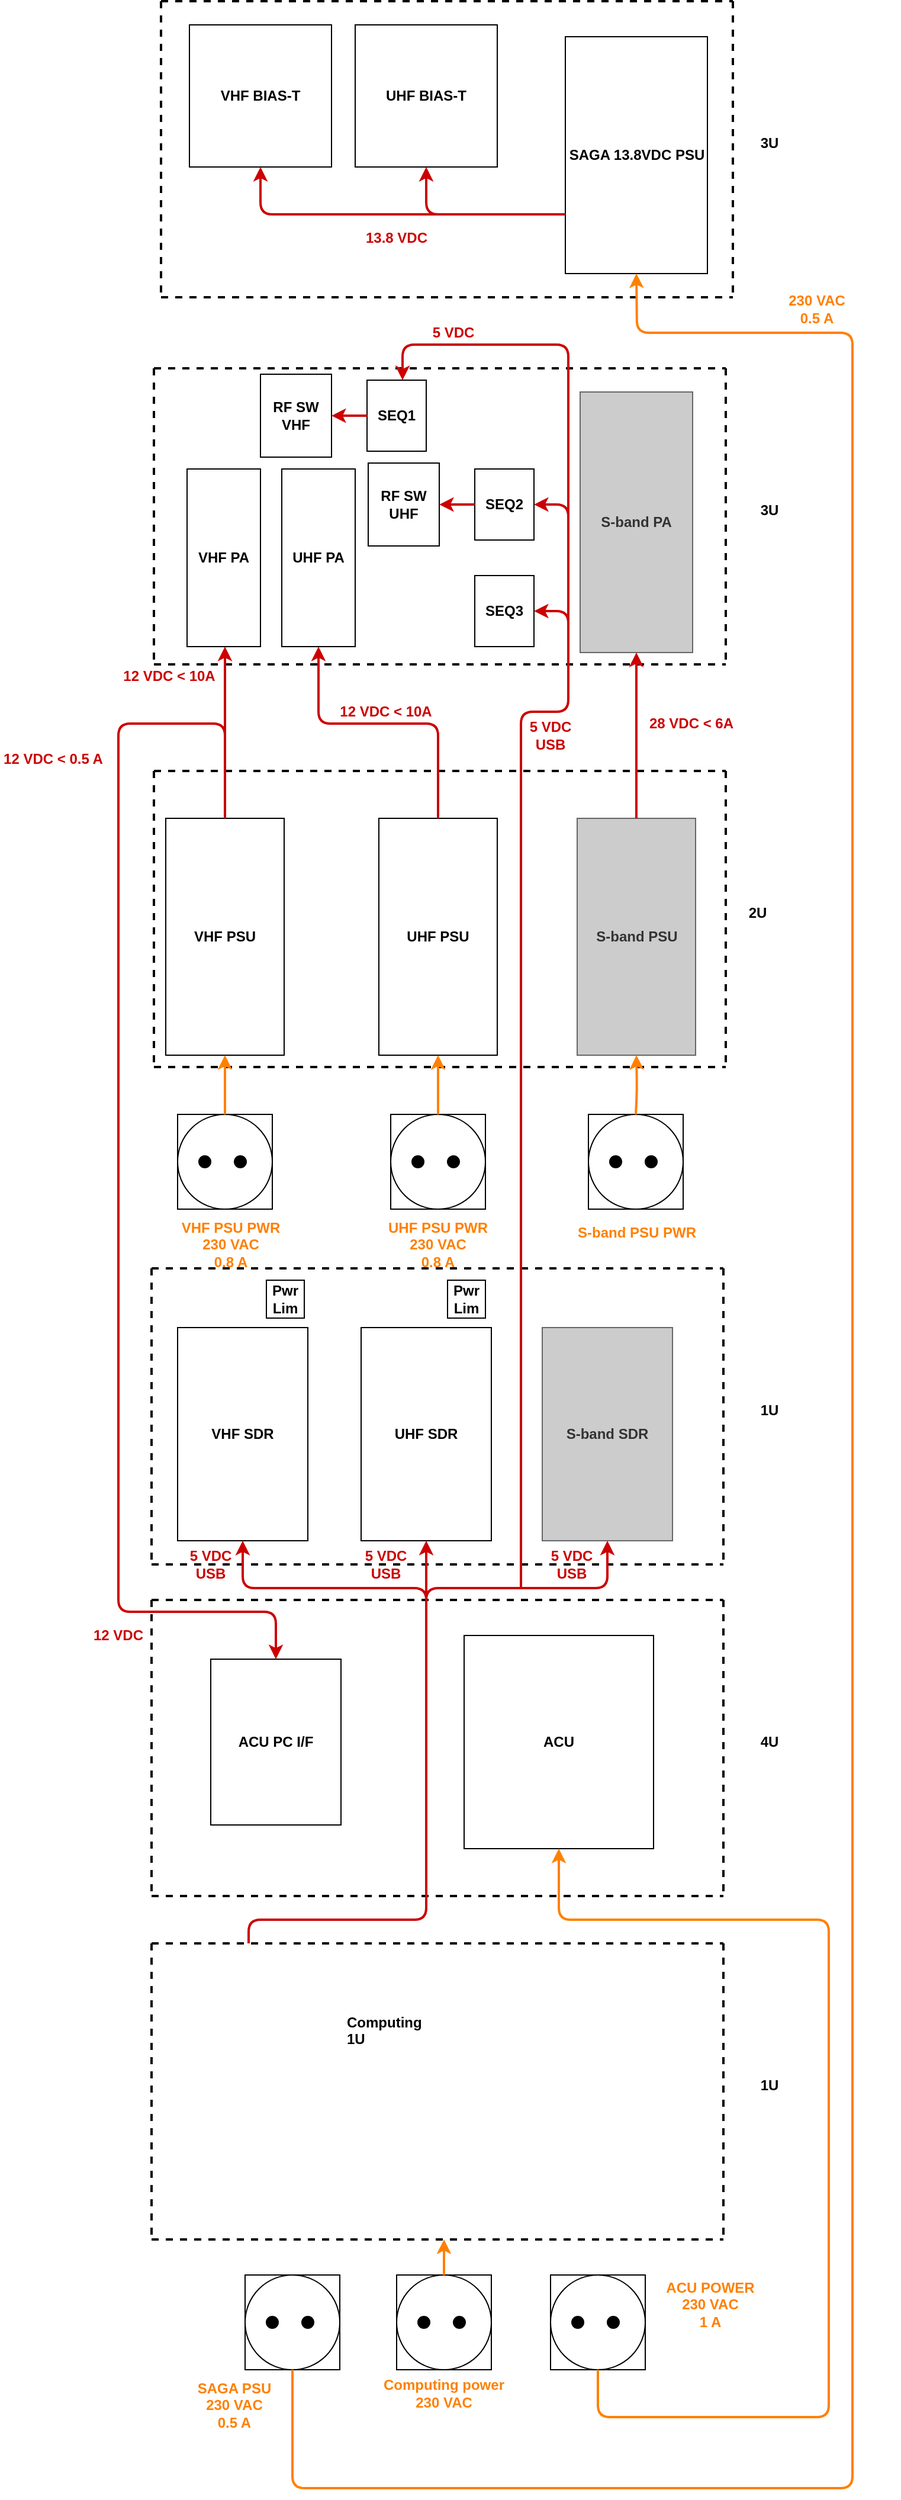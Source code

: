 <mxfile version="14.6.13" type="device"><diagram id="G7nDACRaAgQDOhFIkx01" name="Page-1"><mxGraphModel dx="2200" dy="1904" grid="1" gridSize="10" guides="1" tooltips="1" connect="1" arrows="1" fold="1" page="1" pageScale="1" pageWidth="850" pageHeight="1100" math="0" shadow="0"><root><mxCell id="0"/><mxCell id="1" parent="0"/><mxCell id="vSorLqkz3DRTunxZYa6K-1" value="" style="endArrow=none;dashed=1;html=1;strokeWidth=2;" parent="1" edge="1"><mxGeometry width="50" height="50" relative="1" as="geometry"><mxPoint x="10" y="10" as="sourcePoint"/><mxPoint x="493" y="10" as="targetPoint"/></mxGeometry></mxCell><mxCell id="vSorLqkz3DRTunxZYa6K-2" value="" style="endArrow=none;dashed=1;html=1;strokeWidth=2;" parent="1" edge="1"><mxGeometry width="50" height="50" relative="1" as="geometry"><mxPoint x="10" y="10" as="sourcePoint"/><mxPoint x="10" y="260" as="targetPoint"/></mxGeometry></mxCell><mxCell id="vSorLqkz3DRTunxZYa6K-4" value="" style="endArrow=none;dashed=1;html=1;strokeWidth=2;" parent="1" edge="1"><mxGeometry width="50" height="50" relative="1" as="geometry"><mxPoint x="10" y="260" as="sourcePoint"/><mxPoint x="493" y="260" as="targetPoint"/></mxGeometry></mxCell><mxCell id="vSorLqkz3DRTunxZYa6K-5" value="" style="endArrow=none;dashed=1;html=1;strokeWidth=2;" parent="1" edge="1"><mxGeometry width="50" height="50" relative="1" as="geometry"><mxPoint x="493" y="10" as="sourcePoint"/><mxPoint x="493" y="260" as="targetPoint"/></mxGeometry></mxCell><mxCell id="vSorLqkz3DRTunxZYa6K-8" value="S-band PSU" style="rounded=0;whiteSpace=wrap;html=1;fontStyle=1;strokeColor=#666666;fontColor=#333333;fillColor=#CCCCCC;" parent="1" vertex="1"><mxGeometry x="367.5" y="390" width="100" height="200" as="geometry"/></mxCell><mxCell id="vSorLqkz3DRTunxZYa6K-9" value="UHF PSU" style="rounded=0;whiteSpace=wrap;html=1;fontStyle=1" parent="1" vertex="1"><mxGeometry x="200" y="390" width="100" height="200" as="geometry"/></mxCell><mxCell id="vSorLqkz3DRTunxZYa6K-11" value="" style="endArrow=none;dashed=1;html=1;strokeWidth=2;" parent="1" edge="1"><mxGeometry width="50" height="50" relative="1" as="geometry"><mxPoint x="10" y="350" as="sourcePoint"/><mxPoint x="493" y="350" as="targetPoint"/></mxGeometry></mxCell><mxCell id="vSorLqkz3DRTunxZYa6K-12" value="" style="endArrow=none;dashed=1;html=1;strokeWidth=2;" parent="1" edge="1"><mxGeometry width="50" height="50" relative="1" as="geometry"><mxPoint x="10" y="350" as="sourcePoint"/><mxPoint x="10" y="600" as="targetPoint"/></mxGeometry></mxCell><mxCell id="vSorLqkz3DRTunxZYa6K-13" value="" style="endArrow=none;dashed=1;html=1;strokeWidth=2;" parent="1" edge="1"><mxGeometry width="50" height="50" relative="1" as="geometry"><mxPoint x="10" y="600" as="sourcePoint"/><mxPoint x="493" y="600" as="targetPoint"/></mxGeometry></mxCell><mxCell id="vSorLqkz3DRTunxZYa6K-14" value="" style="endArrow=none;dashed=1;html=1;strokeWidth=2;" parent="1" edge="1"><mxGeometry width="50" height="50" relative="1" as="geometry"><mxPoint x="493" y="350" as="sourcePoint"/><mxPoint x="493" y="600" as="targetPoint"/></mxGeometry></mxCell><mxCell id="vSorLqkz3DRTunxZYa6K-15" value="VHF PSU" style="rounded=0;whiteSpace=wrap;html=1;fontStyle=1" parent="1" vertex="1"><mxGeometry x="20" y="390" width="100" height="200" as="geometry"/></mxCell><mxCell id="vSorLqkz3DRTunxZYa6K-16" value="S-band PA" style="rounded=0;whiteSpace=wrap;html=1;fontStyle=1;strokeColor=#666666;fontColor=#333333;fillColor=#CCCCCC;" parent="1" vertex="1"><mxGeometry x="370" y="30" width="95" height="220" as="geometry"/></mxCell><mxCell id="vSorLqkz3DRTunxZYa6K-17" value="3U" style="text;html=1;strokeColor=none;fillColor=none;align=center;verticalAlign=middle;whiteSpace=wrap;rounded=0;fontStyle=1" parent="1" vertex="1"><mxGeometry x="510" y="120" width="40" height="20" as="geometry"/></mxCell><mxCell id="vSorLqkz3DRTunxZYa6K-19" value="2U" style="text;html=1;strokeColor=none;fillColor=none;align=center;verticalAlign=middle;whiteSpace=wrap;rounded=0;fontStyle=1" parent="1" vertex="1"><mxGeometry x="500" y="460" width="40" height="20" as="geometry"/></mxCell><mxCell id="vSorLqkz3DRTunxZYa6K-21" value="" style="endArrow=none;dashed=1;html=1;strokeWidth=2;" parent="1" edge="1"><mxGeometry width="50" height="50" relative="1" as="geometry"><mxPoint x="16" y="-300" as="sourcePoint"/><mxPoint x="499" y="-300" as="targetPoint"/></mxGeometry></mxCell><mxCell id="vSorLqkz3DRTunxZYa6K-22" value="" style="endArrow=none;dashed=1;html=1;strokeWidth=2;" parent="1" edge="1"><mxGeometry width="50" height="50" relative="1" as="geometry"><mxPoint x="16" y="-300" as="sourcePoint"/><mxPoint x="16" y="-50" as="targetPoint"/></mxGeometry></mxCell><mxCell id="vSorLqkz3DRTunxZYa6K-23" value="" style="endArrow=none;dashed=1;html=1;strokeWidth=2;" parent="1" edge="1"><mxGeometry width="50" height="50" relative="1" as="geometry"><mxPoint x="16" y="-50" as="sourcePoint"/><mxPoint x="499" y="-50" as="targetPoint"/></mxGeometry></mxCell><mxCell id="vSorLqkz3DRTunxZYa6K-24" value="" style="endArrow=none;dashed=1;html=1;strokeWidth=2;" parent="1" edge="1"><mxGeometry width="50" height="50" relative="1" as="geometry"><mxPoint x="499" y="-300" as="sourcePoint"/><mxPoint x="499" y="-50" as="targetPoint"/></mxGeometry></mxCell><mxCell id="vSorLqkz3DRTunxZYa6K-26" value="" style="whiteSpace=wrap;html=1;aspect=fixed;" parent="1" vertex="1"><mxGeometry x="30" y="640" width="80" height="80" as="geometry"/></mxCell><mxCell id="vSorLqkz3DRTunxZYa6K-27" value="" style="ellipse;whiteSpace=wrap;html=1;aspect=fixed;" parent="1" vertex="1"><mxGeometry x="30" y="640" width="80" height="80" as="geometry"/></mxCell><mxCell id="vSorLqkz3DRTunxZYa6K-28" value="" style="ellipse;whiteSpace=wrap;html=1;aspect=fixed;fillColor=#000000;" parent="1" vertex="1"><mxGeometry x="48" y="675" width="10" height="10" as="geometry"/></mxCell><mxCell id="vSorLqkz3DRTunxZYa6K-29" value="" style="ellipse;whiteSpace=wrap;html=1;aspect=fixed;fillColor=#000000;" parent="1" vertex="1"><mxGeometry x="78" y="675" width="10" height="10" as="geometry"/></mxCell><mxCell id="vSorLqkz3DRTunxZYa6K-31" value="" style="whiteSpace=wrap;html=1;aspect=fixed;" parent="1" vertex="1"><mxGeometry x="210" y="640" width="80" height="80" as="geometry"/></mxCell><mxCell id="vSorLqkz3DRTunxZYa6K-32" value="" style="ellipse;whiteSpace=wrap;html=1;aspect=fixed;" parent="1" vertex="1"><mxGeometry x="210" y="640" width="80" height="80" as="geometry"/></mxCell><mxCell id="vSorLqkz3DRTunxZYa6K-33" value="" style="ellipse;whiteSpace=wrap;html=1;aspect=fixed;fillColor=#000000;" parent="1" vertex="1"><mxGeometry x="228" y="675" width="10" height="10" as="geometry"/></mxCell><mxCell id="vSorLqkz3DRTunxZYa6K-34" value="" style="ellipse;whiteSpace=wrap;html=1;aspect=fixed;fillColor=#000000;" parent="1" vertex="1"><mxGeometry x="258" y="675" width="10" height="10" as="geometry"/></mxCell><mxCell id="vSorLqkz3DRTunxZYa6K-35" value="" style="whiteSpace=wrap;html=1;aspect=fixed;" parent="1" vertex="1"><mxGeometry x="377" y="640" width="80" height="80" as="geometry"/></mxCell><mxCell id="vSorLqkz3DRTunxZYa6K-36" value="" style="ellipse;whiteSpace=wrap;html=1;aspect=fixed;" parent="1" vertex="1"><mxGeometry x="377" y="640" width="80" height="80" as="geometry"/></mxCell><mxCell id="vSorLqkz3DRTunxZYa6K-37" value="" style="ellipse;whiteSpace=wrap;html=1;aspect=fixed;fillColor=#000000;" parent="1" vertex="1"><mxGeometry x="395" y="675" width="10" height="10" as="geometry"/></mxCell><mxCell id="vSorLqkz3DRTunxZYa6K-38" value="" style="ellipse;whiteSpace=wrap;html=1;aspect=fixed;fillColor=#000000;" parent="1" vertex="1"><mxGeometry x="425" y="675" width="10" height="10" as="geometry"/></mxCell><mxCell id="vSorLqkz3DRTunxZYa6K-39" value="VHF BIAS-T" style="rounded=0;whiteSpace=wrap;html=1;fillColor=#FFFFFF;fontStyle=1" parent="1" vertex="1"><mxGeometry x="40" y="-280" width="120" height="120" as="geometry"/></mxCell><mxCell id="vSorLqkz3DRTunxZYa6K-40" value="UHF BIAS-T" style="rounded=0;whiteSpace=wrap;html=1;fillColor=#FFFFFF;fontStyle=1" parent="1" vertex="1"><mxGeometry x="180" y="-280" width="120" height="120" as="geometry"/></mxCell><mxCell id="vSorLqkz3DRTunxZYa6K-41" value="SAGA 13.8VDC PSU" style="rounded=0;whiteSpace=wrap;html=1;fillColor=#FFFFFF;fontStyle=1" parent="1" vertex="1"><mxGeometry x="357.5" y="-270" width="120" height="200" as="geometry"/></mxCell><mxCell id="vSorLqkz3DRTunxZYa6K-44" value="3U" style="text;html=1;strokeColor=none;fillColor=none;align=center;verticalAlign=middle;whiteSpace=wrap;rounded=0;fontStyle=1" parent="1" vertex="1"><mxGeometry x="510" y="-190" width="40" height="20" as="geometry"/></mxCell><mxCell id="vSorLqkz3DRTunxZYa6K-45" value="" style="endArrow=none;dashed=1;html=1;strokeWidth=2;" parent="1" edge="1"><mxGeometry width="50" height="50" relative="1" as="geometry"><mxPoint x="8" y="770" as="sourcePoint"/><mxPoint x="491" y="770" as="targetPoint"/></mxGeometry></mxCell><mxCell id="vSorLqkz3DRTunxZYa6K-46" value="" style="endArrow=none;dashed=1;html=1;strokeWidth=2;" parent="1" edge="1"><mxGeometry width="50" height="50" relative="1" as="geometry"><mxPoint x="8" y="770" as="sourcePoint"/><mxPoint x="8" y="1020" as="targetPoint"/></mxGeometry></mxCell><mxCell id="vSorLqkz3DRTunxZYa6K-47" value="" style="endArrow=none;dashed=1;html=1;strokeWidth=2;" parent="1" edge="1"><mxGeometry width="50" height="50" relative="1" as="geometry"><mxPoint x="8" y="1020" as="sourcePoint"/><mxPoint x="491" y="1020" as="targetPoint"/></mxGeometry></mxCell><mxCell id="vSorLqkz3DRTunxZYa6K-48" value="" style="endArrow=none;dashed=1;html=1;strokeWidth=2;" parent="1" edge="1"><mxGeometry width="50" height="50" relative="1" as="geometry"><mxPoint x="491" y="770" as="sourcePoint"/><mxPoint x="491" y="1020" as="targetPoint"/></mxGeometry></mxCell><mxCell id="vSorLqkz3DRTunxZYa6K-49" value="" style="endArrow=none;dashed=1;html=1;strokeWidth=2;" parent="1" edge="1"><mxGeometry width="50" height="50" relative="1" as="geometry"><mxPoint x="8" y="1340" as="sourcePoint"/><mxPoint x="491" y="1340" as="targetPoint"/></mxGeometry></mxCell><mxCell id="vSorLqkz3DRTunxZYa6K-50" value="" style="endArrow=none;dashed=1;html=1;strokeWidth=2;" parent="1" edge="1"><mxGeometry width="50" height="50" relative="1" as="geometry"><mxPoint x="8" y="1340" as="sourcePoint"/><mxPoint x="8" y="1590" as="targetPoint"/></mxGeometry></mxCell><mxCell id="vSorLqkz3DRTunxZYa6K-51" value="" style="endArrow=none;dashed=1;html=1;strokeWidth=2;" parent="1" edge="1"><mxGeometry width="50" height="50" relative="1" as="geometry"><mxPoint x="8" y="1590" as="sourcePoint"/><mxPoint x="491" y="1590" as="targetPoint"/></mxGeometry></mxCell><mxCell id="vSorLqkz3DRTunxZYa6K-52" value="" style="endArrow=none;dashed=1;html=1;strokeWidth=2;" parent="1" edge="1"><mxGeometry width="50" height="50" relative="1" as="geometry"><mxPoint x="491" y="1340" as="sourcePoint"/><mxPoint x="491" y="1590" as="targetPoint"/></mxGeometry></mxCell><mxCell id="vSorLqkz3DRTunxZYa6K-53" value="Computing&lt;br&gt;1U" style="text;html=1;strokeColor=none;fillColor=none;spacing=5;spacingTop=-20;whiteSpace=wrap;overflow=hidden;rounded=0;fontStyle=1" parent="1" vertex="1"><mxGeometry x="168" y="1410" width="190" height="120" as="geometry"/></mxCell><mxCell id="vSorLqkz3DRTunxZYa6K-55" value="VHF SDR" style="rounded=0;whiteSpace=wrap;html=1;fillColor=#FFFFFF;fontStyle=1" parent="1" vertex="1"><mxGeometry x="30" y="820" width="110" height="180" as="geometry"/></mxCell><mxCell id="vSorLqkz3DRTunxZYa6K-56" value="UHF SDR" style="rounded=0;whiteSpace=wrap;html=1;fillColor=#FFFFFF;fontStyle=1" parent="1" vertex="1"><mxGeometry x="185" y="820" width="110" height="180" as="geometry"/></mxCell><mxCell id="vSorLqkz3DRTunxZYa6K-57" value="S-band SDR" style="rounded=0;whiteSpace=wrap;html=1;fontStyle=1;strokeColor=#666666;fontColor=#333333;fillColor=#CCCCCC;" parent="1" vertex="1"><mxGeometry x="338" y="820" width="110" height="180" as="geometry"/></mxCell><mxCell id="vSorLqkz3DRTunxZYa6K-59" value="1U" style="text;html=1;strokeColor=none;fillColor=none;align=center;verticalAlign=middle;whiteSpace=wrap;rounded=0;fontStyle=1" parent="1" vertex="1"><mxGeometry x="510" y="880" width="40" height="20" as="geometry"/></mxCell><mxCell id="vSorLqkz3DRTunxZYa6K-60" value="1U" style="text;html=1;strokeColor=none;fillColor=none;align=center;verticalAlign=middle;whiteSpace=wrap;rounded=0;fontStyle=1" parent="1" vertex="1"><mxGeometry x="510" y="1450" width="40" height="20" as="geometry"/></mxCell><mxCell id="vSorLqkz3DRTunxZYa6K-61" value="" style="endArrow=none;dashed=1;html=1;strokeWidth=2;" parent="1" edge="1"><mxGeometry width="50" height="50" relative="1" as="geometry"><mxPoint x="8" y="1050" as="sourcePoint"/><mxPoint x="491" y="1050" as="targetPoint"/></mxGeometry></mxCell><mxCell id="vSorLqkz3DRTunxZYa6K-62" value="" style="endArrow=none;dashed=1;html=1;strokeWidth=2;" parent="1" edge="1"><mxGeometry width="50" height="50" relative="1" as="geometry"><mxPoint x="8" y="1050" as="sourcePoint"/><mxPoint x="8" y="1300" as="targetPoint"/></mxGeometry></mxCell><mxCell id="vSorLqkz3DRTunxZYa6K-63" value="" style="endArrow=none;dashed=1;html=1;strokeWidth=2;" parent="1" edge="1"><mxGeometry width="50" height="50" relative="1" as="geometry"><mxPoint x="8" y="1300" as="sourcePoint"/><mxPoint x="491" y="1300" as="targetPoint"/></mxGeometry></mxCell><mxCell id="vSorLqkz3DRTunxZYa6K-64" value="" style="endArrow=none;dashed=1;html=1;strokeWidth=2;" parent="1" edge="1"><mxGeometry width="50" height="50" relative="1" as="geometry"><mxPoint x="491" y="1050" as="sourcePoint"/><mxPoint x="491" y="1300" as="targetPoint"/></mxGeometry></mxCell><mxCell id="vSorLqkz3DRTunxZYa6K-66" value="4U" style="text;html=1;strokeColor=none;fillColor=none;align=center;verticalAlign=middle;whiteSpace=wrap;rounded=0;fontStyle=1" parent="1" vertex="1"><mxGeometry x="510" y="1160" width="40" height="20" as="geometry"/></mxCell><mxCell id="vSorLqkz3DRTunxZYa6K-67" value="ACU" style="rounded=0;whiteSpace=wrap;html=1;fillColor=#FFFFFF;fontStyle=1" parent="1" vertex="1"><mxGeometry x="272" y="1080" width="160" height="180" as="geometry"/></mxCell><mxCell id="vSorLqkz3DRTunxZYa6K-69" value="ACU PC I/F" style="rounded=0;whiteSpace=wrap;html=1;fillColor=#FFFFFF;fontStyle=1" parent="1" vertex="1"><mxGeometry x="58" y="1100" width="110" height="140" as="geometry"/></mxCell><mxCell id="vSorLqkz3DRTunxZYa6K-70" value="" style="whiteSpace=wrap;html=1;aspect=fixed;" parent="1" vertex="1"><mxGeometry x="87" y="1620" width="80" height="80" as="geometry"/></mxCell><mxCell id="vSorLqkz3DRTunxZYa6K-71" value="" style="ellipse;whiteSpace=wrap;html=1;aspect=fixed;" parent="1" vertex="1"><mxGeometry x="87" y="1620" width="80" height="80" as="geometry"/></mxCell><mxCell id="vSorLqkz3DRTunxZYa6K-72" value="" style="ellipse;whiteSpace=wrap;html=1;aspect=fixed;fillColor=#000000;" parent="1" vertex="1"><mxGeometry x="105" y="1655" width="10" height="10" as="geometry"/></mxCell><mxCell id="vSorLqkz3DRTunxZYa6K-73" value="" style="ellipse;whiteSpace=wrap;html=1;aspect=fixed;fillColor=#000000;" parent="1" vertex="1"><mxGeometry x="135" y="1655" width="10" height="10" as="geometry"/></mxCell><mxCell id="vSorLqkz3DRTunxZYa6K-74" value="" style="whiteSpace=wrap;html=1;aspect=fixed;" parent="1" vertex="1"><mxGeometry x="215" y="1620" width="80" height="80" as="geometry"/></mxCell><mxCell id="vSorLqkz3DRTunxZYa6K-75" value="" style="ellipse;whiteSpace=wrap;html=1;aspect=fixed;" parent="1" vertex="1"><mxGeometry x="215" y="1620" width="80" height="80" as="geometry"/></mxCell><mxCell id="vSorLqkz3DRTunxZYa6K-76" value="" style="ellipse;whiteSpace=wrap;html=1;aspect=fixed;fillColor=#000000;" parent="1" vertex="1"><mxGeometry x="233" y="1655" width="10" height="10" as="geometry"/></mxCell><mxCell id="vSorLqkz3DRTunxZYa6K-77" value="" style="ellipse;whiteSpace=wrap;html=1;aspect=fixed;fillColor=#000000;" parent="1" vertex="1"><mxGeometry x="263" y="1655" width="10" height="10" as="geometry"/></mxCell><mxCell id="vSorLqkz3DRTunxZYa6K-78" value="" style="whiteSpace=wrap;html=1;aspect=fixed;" parent="1" vertex="1"><mxGeometry x="345" y="1620" width="80" height="80" as="geometry"/></mxCell><mxCell id="vSorLqkz3DRTunxZYa6K-79" value="" style="ellipse;whiteSpace=wrap;html=1;aspect=fixed;" parent="1" vertex="1"><mxGeometry x="345" y="1620" width="80" height="80" as="geometry"/></mxCell><mxCell id="vSorLqkz3DRTunxZYa6K-80" value="" style="ellipse;whiteSpace=wrap;html=1;aspect=fixed;fillColor=#000000;" parent="1" vertex="1"><mxGeometry x="363" y="1655" width="10" height="10" as="geometry"/></mxCell><mxCell id="vSorLqkz3DRTunxZYa6K-81" value="" style="ellipse;whiteSpace=wrap;html=1;aspect=fixed;fillColor=#000000;" parent="1" vertex="1"><mxGeometry x="393" y="1655" width="10" height="10" as="geometry"/></mxCell><mxCell id="vSorLqkz3DRTunxZYa6K-82" value="ACU POWER&lt;br&gt;&lt;div&gt;230 VAC&lt;/div&gt;&lt;div&gt;1 A&lt;br&gt;&lt;/div&gt;" style="text;html=1;strokeColor=none;fillColor=none;align=center;verticalAlign=middle;whiteSpace=wrap;rounded=0;fontStyle=1;fontColor=#FF8000;" parent="1" vertex="1"><mxGeometry x="425" y="1635" width="110" height="20" as="geometry"/></mxCell><mxCell id="vSorLqkz3DRTunxZYa6K-83" value="Computing power&lt;br&gt;230 VAC" style="text;html=1;strokeColor=none;fillColor=none;align=center;verticalAlign=middle;whiteSpace=wrap;rounded=0;fontStyle=1;fontColor=#FF8000;" parent="1" vertex="1"><mxGeometry x="200" y="1710" width="110" height="20" as="geometry"/></mxCell><mxCell id="vSorLqkz3DRTunxZYa6K-84" value="S-band PSU PWR" style="text;html=1;strokeColor=none;fillColor=none;align=center;verticalAlign=middle;whiteSpace=wrap;rounded=0;fontStyle=1;fontColor=#FF8000;" parent="1" vertex="1"><mxGeometry x="363" y="730" width="110" height="20" as="geometry"/></mxCell><mxCell id="vSorLqkz3DRTunxZYa6K-86" value="&lt;div&gt;UHF PSU PWR&lt;/div&gt;&lt;div&gt;230 VAC&lt;/div&gt;&lt;div&gt;0.8 A&lt;br&gt;&lt;/div&gt;" style="text;html=1;strokeColor=none;fillColor=none;align=center;verticalAlign=middle;whiteSpace=wrap;rounded=0;fontStyle=1;fontColor=#FF8000;" parent="1" vertex="1"><mxGeometry x="195" y="740" width="110" height="20" as="geometry"/></mxCell><mxCell id="vSorLqkz3DRTunxZYa6K-87" value="&lt;div&gt;VHF PSU PWR&lt;/div&gt;&lt;div&gt;230 VAC&lt;/div&gt;&lt;div&gt;0.8 A&lt;br&gt;&lt;/div&gt;" style="text;html=1;strokeColor=none;fillColor=none;align=center;verticalAlign=middle;whiteSpace=wrap;rounded=0;fontStyle=1;fontColor=#FF8000;" parent="1" vertex="1"><mxGeometry x="20" y="740" width="110" height="20" as="geometry"/></mxCell><mxCell id="vSorLqkz3DRTunxZYa6K-88" value="" style="endArrow=classic;html=1;strokeWidth=2;fontColor=#CC0000;strokeColor=#CC0000;entryX=0.5;entryY=1;entryDx=0;entryDy=0;exitX=0;exitY=0.75;exitDx=0;exitDy=0;" parent="1" source="vSorLqkz3DRTunxZYa6K-41" target="vSorLqkz3DRTunxZYa6K-40" edge="1"><mxGeometry width="50" height="50" relative="1" as="geometry"><mxPoint x="240" y="-80" as="sourcePoint"/><mxPoint x="450" y="-130" as="targetPoint"/><Array as="points"><mxPoint x="240" y="-120"/></Array></mxGeometry></mxCell><mxCell id="vSorLqkz3DRTunxZYa6K-89" value="" style="endArrow=classic;html=1;strokeColor=#CC0000;strokeWidth=2;fontColor=#CC0000;entryX=0.5;entryY=1;entryDx=0;entryDy=0;" parent="1" target="vSorLqkz3DRTunxZYa6K-39" edge="1"><mxGeometry width="50" height="50" relative="1" as="geometry"><mxPoint x="260" y="-120" as="sourcePoint"/><mxPoint x="450" y="-130" as="targetPoint"/><Array as="points"><mxPoint x="100" y="-120"/></Array></mxGeometry></mxCell><mxCell id="vSorLqkz3DRTunxZYa6K-91" value="13.8 VDC" style="text;html=1;strokeColor=none;fillColor=none;align=center;verticalAlign=middle;whiteSpace=wrap;rounded=0;fontColor=#CC0000;fontStyle=1" parent="1" vertex="1"><mxGeometry x="160" y="-110" width="110" height="20" as="geometry"/></mxCell><mxCell id="vSorLqkz3DRTunxZYa6K-92" value="" style="endArrow=classic;html=1;strokeColor=#CC0000;strokeWidth=2;fontColor=#CC0000;exitX=0.5;exitY=0;exitDx=0;exitDy=0;entryX=0.5;entryY=1;entryDx=0;entryDy=0;" parent="1" source="vSorLqkz3DRTunxZYa6K-15" edge="1"><mxGeometry width="50" height="50" relative="1" as="geometry"><mxPoint x="400" y="210" as="sourcePoint"/><mxPoint x="70" y="245" as="targetPoint"/><Array as="points"/></mxGeometry></mxCell><mxCell id="vSorLqkz3DRTunxZYa6K-93" value="" style="endArrow=classic;html=1;strokeColor=#CC0000;strokeWidth=2;fontColor=#CC0000;entryX=0.5;entryY=1;entryDx=0;entryDy=0;exitX=0.5;exitY=0;exitDx=0;exitDy=0;" parent="1" source="vSorLqkz3DRTunxZYa6K-9" edge="1"><mxGeometry width="50" height="50" relative="1" as="geometry"><mxPoint x="400" y="390" as="sourcePoint"/><mxPoint x="149" y="245" as="targetPoint"/><Array as="points"><mxPoint x="250" y="310"/><mxPoint x="149" y="310"/></Array></mxGeometry></mxCell><mxCell id="vSorLqkz3DRTunxZYa6K-94" value="" style="endArrow=classic;html=1;strokeColor=#CC0000;strokeWidth=2;fontColor=#CC0000;entryX=0.5;entryY=1;entryDx=0;entryDy=0;exitX=0.5;exitY=0;exitDx=0;exitDy=0;" parent="1" source="vSorLqkz3DRTunxZYa6K-8" target="vSorLqkz3DRTunxZYa6K-16" edge="1"><mxGeometry width="50" height="50" relative="1" as="geometry"><mxPoint x="400" y="390" as="sourcePoint"/><mxPoint x="450" y="340" as="targetPoint"/></mxGeometry></mxCell><mxCell id="vSorLqkz3DRTunxZYa6K-95" value="12 VDC &amp;lt; 10A" style="text;html=1;strokeColor=none;fillColor=none;align=center;verticalAlign=middle;whiteSpace=wrap;rounded=0;fontColor=#CC0000;fontStyle=1" parent="1" vertex="1"><mxGeometry x="-32" y="260" width="110" height="20" as="geometry"/></mxCell><mxCell id="vSorLqkz3DRTunxZYa6K-96" value="12 VDC &amp;lt; 10A" style="text;html=1;strokeColor=none;fillColor=none;align=center;verticalAlign=middle;whiteSpace=wrap;rounded=0;fontColor=#CC0000;fontStyle=1" parent="1" vertex="1"><mxGeometry x="151" y="290" width="110" height="20" as="geometry"/></mxCell><mxCell id="vSorLqkz3DRTunxZYa6K-97" value="28 VDC &amp;lt; 6A" style="text;html=1;strokeColor=none;fillColor=none;align=center;verticalAlign=middle;whiteSpace=wrap;rounded=0;fontColor=#CC0000;fontStyle=1" parent="1" vertex="1"><mxGeometry x="409" y="300" width="110" height="20" as="geometry"/></mxCell><mxCell id="vSorLqkz3DRTunxZYa6K-99" value="" style="endArrow=classic;html=1;strokeWidth=2;fontColor=#FF8000;entryX=0.5;entryY=1;entryDx=0;entryDy=0;exitX=0.5;exitY=1;exitDx=0;exitDy=0;labelBackgroundColor=#CC6600;strokeColor=#FF8000;" parent="1" source="vSorLqkz3DRTunxZYa6K-71" target="vSorLqkz3DRTunxZYa6K-41" edge="1"><mxGeometry width="50" height="50" relative="1" as="geometry"><mxPoint x="120" y="1800" as="sourcePoint"/><mxPoint x="450" y="60" as="targetPoint"/><Array as="points"><mxPoint x="127" y="1800"/><mxPoint x="600" y="1800"/><mxPoint x="600" y="-20"/><mxPoint x="418" y="-20"/></Array></mxGeometry></mxCell><mxCell id="vSorLqkz3DRTunxZYa6K-100" value="&lt;div&gt;SAGA PSU&lt;br&gt;230 VAC&lt;/div&gt;&lt;div&gt;0.5 A&lt;br&gt;&lt;/div&gt;" style="text;html=1;strokeColor=none;fillColor=none;align=center;verticalAlign=middle;whiteSpace=wrap;rounded=0;fontColor=#FF8000;fontStyle=1" parent="1" vertex="1"><mxGeometry x="38" y="1720" width="80" height="20" as="geometry"/></mxCell><mxCell id="vSorLqkz3DRTunxZYa6K-101" value="&lt;div&gt;230 VAC&lt;/div&gt;0.5 A" style="text;html=1;strokeColor=none;fillColor=none;align=center;verticalAlign=middle;whiteSpace=wrap;rounded=0;fontStyle=1;fontColor=#FF8000;" parent="1" vertex="1"><mxGeometry x="500" y="-50" width="140" height="20" as="geometry"/></mxCell><mxCell id="vSorLqkz3DRTunxZYa6K-103" value="" style="endArrow=classic;html=1;labelBackgroundColor=#CC6600;strokeColor=#FF8000;strokeWidth=2;fontColor=#FF8000;exitX=0.5;exitY=0;exitDx=0;exitDy=0;entryX=0.5;entryY=1;entryDx=0;entryDy=0;" parent="1" source="vSorLqkz3DRTunxZYa6K-36" target="vSorLqkz3DRTunxZYa6K-8" edge="1"><mxGeometry width="50" height="50" relative="1" as="geometry"><mxPoint x="400" y="650" as="sourcePoint"/><mxPoint x="450" y="600" as="targetPoint"/><Array as="points"><mxPoint x="418" y="620"/></Array></mxGeometry></mxCell><mxCell id="vSorLqkz3DRTunxZYa6K-104" value="" style="endArrow=classic;html=1;labelBackgroundColor=#CC6600;strokeColor=#FF8000;strokeWidth=2;fontColor=#FF8000;entryX=0.5;entryY=1;entryDx=0;entryDy=0;exitX=0.5;exitY=0;exitDx=0;exitDy=0;" parent="1" source="vSorLqkz3DRTunxZYa6K-32" target="vSorLqkz3DRTunxZYa6K-9" edge="1"><mxGeometry width="50" height="50" relative="1" as="geometry"><mxPoint x="400" y="650" as="sourcePoint"/><mxPoint x="450" y="600" as="targetPoint"/></mxGeometry></mxCell><mxCell id="vSorLqkz3DRTunxZYa6K-105" value="" style="endArrow=classic;html=1;labelBackgroundColor=#CC6600;strokeColor=#FF8000;strokeWidth=2;fontColor=#FF8000;entryX=0.5;entryY=1;entryDx=0;entryDy=0;exitX=0.5;exitY=0;exitDx=0;exitDy=0;" parent="1" source="vSorLqkz3DRTunxZYa6K-27" target="vSorLqkz3DRTunxZYa6K-15" edge="1"><mxGeometry width="50" height="50" relative="1" as="geometry"><mxPoint x="400" y="650" as="sourcePoint"/><mxPoint x="450" y="600" as="targetPoint"/></mxGeometry></mxCell><mxCell id="vSorLqkz3DRTunxZYa6K-106" value="" style="endArrow=classic;html=1;labelBackgroundColor=#CC6600;strokeColor=#FF8000;strokeWidth=2;fontColor=#FF8000;exitX=0.5;exitY=0;exitDx=0;exitDy=0;" parent="1" source="vSorLqkz3DRTunxZYa6K-75" edge="1"><mxGeometry width="50" height="50" relative="1" as="geometry"><mxPoint x="500" y="1520" as="sourcePoint"/><mxPoint x="255" y="1590" as="targetPoint"/></mxGeometry></mxCell><mxCell id="vSorLqkz3DRTunxZYa6K-109" value="" style="endArrow=classic;html=1;labelBackgroundColor=#CC6600;strokeColor=#FF8000;strokeWidth=2;fontColor=#FF8000;exitX=0.5;exitY=1;exitDx=0;exitDy=0;entryX=0.5;entryY=1;entryDx=0;entryDy=0;" parent="1" source="vSorLqkz3DRTunxZYa6K-79" target="vSorLqkz3DRTunxZYa6K-67" edge="1"><mxGeometry width="50" height="50" relative="1" as="geometry"><mxPoint x="500" y="1520" as="sourcePoint"/><mxPoint x="550" y="1470" as="targetPoint"/><Array as="points"><mxPoint x="385" y="1740"/><mxPoint x="580" y="1740"/><mxPoint x="580" y="1700"/><mxPoint x="580" y="1320"/><mxPoint x="352" y="1320"/></Array></mxGeometry></mxCell><mxCell id="vSorLqkz3DRTunxZYa6K-110" value="" style="endArrow=classic;html=1;labelBackgroundColor=#CC6600;strokeWidth=2;fontColor=#FF8000;strokeColor=#CC0000;entryX=0.5;entryY=1;entryDx=0;entryDy=0;" parent="1" target="vSorLqkz3DRTunxZYa6K-55" edge="1"><mxGeometry width="50" height="50" relative="1" as="geometry"><mxPoint x="90" y="1340" as="sourcePoint"/><mxPoint x="550" y="1090" as="targetPoint"/><Array as="points"><mxPoint x="90" y="1320"/><mxPoint x="240" y="1320"/><mxPoint x="240" y="1160"/><mxPoint x="240" y="1040"/><mxPoint x="85" y="1040"/></Array></mxGeometry></mxCell><mxCell id="vSorLqkz3DRTunxZYa6K-111" value="" style="endArrow=classic;html=1;labelBackgroundColor=#CC6600;strokeColor=#CC0000;strokeWidth=2;fontColor=#FF8000;entryX=0.5;entryY=1;entryDx=0;entryDy=0;" parent="1" target="vSorLqkz3DRTunxZYa6K-56" edge="1"><mxGeometry width="50" height="50" relative="1" as="geometry"><mxPoint x="240" y="1090" as="sourcePoint"/><mxPoint x="550" y="1090" as="targetPoint"/></mxGeometry></mxCell><mxCell id="vSorLqkz3DRTunxZYa6K-112" value="" style="endArrow=classic;html=1;labelBackgroundColor=#CC6600;strokeColor=#CC0000;strokeWidth=2;fontColor=#FF8000;entryX=0.5;entryY=1;entryDx=0;entryDy=0;" parent="1" target="vSorLqkz3DRTunxZYa6K-57" edge="1"><mxGeometry width="50" height="50" relative="1" as="geometry"><mxPoint x="240" y="1130" as="sourcePoint"/><mxPoint x="550" y="1090" as="targetPoint"/><Array as="points"><mxPoint x="240" y="1040"/><mxPoint x="393" y="1040"/></Array></mxGeometry></mxCell><mxCell id="vSorLqkz3DRTunxZYa6K-113" value="5 VDC&lt;br&gt;USB" style="text;html=1;strokeColor=none;fillColor=none;align=center;verticalAlign=middle;whiteSpace=wrap;rounded=0;fontColor=#CC0000;fontStyle=1" parent="1" vertex="1"><mxGeometry x="186" y="1010" width="40" height="20" as="geometry"/></mxCell><mxCell id="vSorLqkz3DRTunxZYa6K-114" value="5 VDC&lt;br&gt;USB" style="text;html=1;strokeColor=none;fillColor=none;align=center;verticalAlign=middle;whiteSpace=wrap;rounded=0;fontColor=#CC0000;fontStyle=1" parent="1" vertex="1"><mxGeometry x="38" y="1010" width="40" height="20" as="geometry"/></mxCell><mxCell id="vSorLqkz3DRTunxZYa6K-115" value="5 VDC&lt;br&gt;USB" style="text;html=1;strokeColor=none;fillColor=none;align=center;verticalAlign=middle;whiteSpace=wrap;rounded=0;fontColor=#CC0000;fontStyle=1" parent="1" vertex="1"><mxGeometry x="343" y="1010" width="40" height="20" as="geometry"/></mxCell><mxCell id="vSorLqkz3DRTunxZYa6K-117" value="" style="endArrow=classic;html=1;labelBackgroundColor=#CC6600;strokeColor=#CC0000;strokeWidth=2;fontColor=#CC0000;entryX=0.5;entryY=0;entryDx=0;entryDy=0;" parent="1" edge="1"><mxGeometry width="50" height="50" relative="1" as="geometry"><mxPoint x="360" y="230" as="sourcePoint"/><mxPoint x="220" y="20" as="targetPoint"/><Array as="points"><mxPoint x="360" y="-10"/><mxPoint x="220" y="-10"/></Array></mxGeometry></mxCell><mxCell id="vSorLqkz3DRTunxZYa6K-119" value="5 VDC" style="text;html=1;strokeColor=none;fillColor=none;align=center;verticalAlign=middle;whiteSpace=wrap;rounded=0;fontColor=#CC0000;fontStyle=1" parent="1" vertex="1"><mxGeometry x="208" y="-30" width="110" height="20" as="geometry"/></mxCell><mxCell id="vSorLqkz3DRTunxZYa6K-120" value="" style="endArrow=classic;html=1;labelBackgroundColor=#CC6600;strokeColor=#CC0000;strokeWidth=2;fontColor=#CC0000;entryX=1;entryY=0.5;entryDx=0;entryDy=0;" parent="1" target="6dOxVI44tgT5TmSEMIxs-6" edge="1"><mxGeometry width="50" height="50" relative="1" as="geometry"><mxPoint x="320" y="1040" as="sourcePoint"/><mxPoint x="330" y="80" as="targetPoint"/><Array as="points"><mxPoint x="320" y="930"/><mxPoint x="320" y="300"/><mxPoint x="360" y="300"/><mxPoint x="360" y="125"/></Array></mxGeometry></mxCell><mxCell id="vSorLqkz3DRTunxZYa6K-121" value="" style="endArrow=classic;html=1;labelBackgroundColor=#CC6600;strokeColor=#CC0000;strokeWidth=2;fontColor=#CC0000;entryX=1;entryY=0.5;entryDx=0;entryDy=0;" parent="1" target="6dOxVI44tgT5TmSEMIxs-7" edge="1"><mxGeometry width="50" height="50" relative="1" as="geometry"><mxPoint x="360" y="280" as="sourcePoint"/><mxPoint x="330" y="170" as="targetPoint"/><Array as="points"><mxPoint x="360" y="215"/></Array></mxGeometry></mxCell><mxCell id="vSorLqkz3DRTunxZYa6K-122" value="&lt;div&gt;5 VDC&lt;br&gt;USB&lt;br&gt;&lt;/div&gt;" style="text;html=1;strokeColor=none;fillColor=none;align=center;verticalAlign=middle;whiteSpace=wrap;rounded=0;fontColor=#CC0000;fontStyle=1" parent="1" vertex="1"><mxGeometry x="290" y="310" width="110" height="20" as="geometry"/></mxCell><mxCell id="vSorLqkz3DRTunxZYa6K-125" value="&lt;div&gt;&lt;font color=&quot;#000000&quot;&gt;Pwr&lt;/font&gt;&lt;/div&gt;&lt;div&gt;&lt;font color=&quot;#000000&quot;&gt;Lim&lt;/font&gt;&lt;/div&gt;" style="whiteSpace=wrap;html=1;aspect=fixed;fillColor=#FFFFFF;fontColor=#CC0000;fontStyle=1" parent="1" vertex="1"><mxGeometry x="258" y="780" width="32" height="32" as="geometry"/></mxCell><mxCell id="vSorLqkz3DRTunxZYa6K-126" value="&lt;div&gt;&lt;font color=&quot;#000000&quot;&gt;Pwr&lt;/font&gt;&lt;/div&gt;&lt;div&gt;&lt;font color=&quot;#000000&quot;&gt;Lim&lt;/font&gt;&lt;/div&gt;" style="whiteSpace=wrap;html=1;aspect=fixed;fillColor=#FFFFFF;fontColor=#CC0000;fontStyle=1" parent="1" vertex="1"><mxGeometry x="105" y="780" width="32" height="32" as="geometry"/></mxCell><mxCell id="vSorLqkz3DRTunxZYa6K-128" value="" style="endArrow=classic;html=1;labelBackgroundColor=#CC6600;strokeColor=#CC0000;strokeWidth=2;fontColor=#CC0000;entryX=0.5;entryY=0;entryDx=0;entryDy=0;" parent="1" target="vSorLqkz3DRTunxZYa6K-69" edge="1"><mxGeometry width="50" height="50" relative="1" as="geometry"><mxPoint x="70" y="390" as="sourcePoint"/><mxPoint x="550" y="600" as="targetPoint"/><Array as="points"><mxPoint x="70" y="310"/><mxPoint x="-20" y="310"/><mxPoint x="-20" y="1060"/><mxPoint x="113" y="1060"/></Array></mxGeometry></mxCell><mxCell id="vSorLqkz3DRTunxZYa6K-129" value="12 VDC" style="text;html=1;strokeColor=none;fillColor=none;align=center;verticalAlign=middle;whiteSpace=wrap;rounded=0;fontColor=#CC0000;fontStyle=1" parent="1" vertex="1"><mxGeometry x="-50" y="1070" width="60" height="20" as="geometry"/></mxCell><mxCell id="vSorLqkz3DRTunxZYa6K-131" value="12 VDC &amp;lt; 0.5 A" style="text;html=1;strokeColor=none;fillColor=none;align=center;verticalAlign=middle;whiteSpace=wrap;rounded=0;fontColor=#CC0000;fontStyle=1" parent="1" vertex="1"><mxGeometry x="-120" y="330" width="90" height="20" as="geometry"/></mxCell><mxCell id="6dOxVI44tgT5TmSEMIxs-1" value="VHF PA" style="rounded=0;whiteSpace=wrap;html=1;fontStyle=1" parent="1" vertex="1"><mxGeometry x="38" y="95" width="62" height="150" as="geometry"/></mxCell><mxCell id="6dOxVI44tgT5TmSEMIxs-2" value="UHF PA" style="rounded=0;whiteSpace=wrap;html=1;fontStyle=1" parent="1" vertex="1"><mxGeometry x="118" y="95" width="62" height="150" as="geometry"/></mxCell><mxCell id="6dOxVI44tgT5TmSEMIxs-3" value="RF SW&lt;br&gt;VHF" style="rounded=0;whiteSpace=wrap;html=1;rotation=0;fontStyle=1" parent="1" vertex="1"><mxGeometry x="100" y="15" width="60" height="70" as="geometry"/></mxCell><mxCell id="6dOxVI44tgT5TmSEMIxs-4" value="RF SW&lt;br&gt;UHF" style="rounded=0;whiteSpace=wrap;html=1;rotation=0;fontStyle=1" parent="1" vertex="1"><mxGeometry x="191" y="90" width="60" height="70" as="geometry"/></mxCell><mxCell id="6dOxVI44tgT5TmSEMIxs-5" value="SEQ1" style="rounded=0;whiteSpace=wrap;html=1;fillColor=#FFFFFF;fontStyle=1" parent="1" vertex="1"><mxGeometry x="190" y="20" width="50" height="60" as="geometry"/></mxCell><mxCell id="6dOxVI44tgT5TmSEMIxs-6" value="SEQ2" style="rounded=0;whiteSpace=wrap;html=1;fillColor=#FFFFFF;fontStyle=1" parent="1" vertex="1"><mxGeometry x="281" y="95" width="50" height="60" as="geometry"/></mxCell><mxCell id="6dOxVI44tgT5TmSEMIxs-7" value="SEQ3" style="rounded=0;whiteSpace=wrap;html=1;fillColor=#FFFFFF;fontStyle=1" parent="1" vertex="1"><mxGeometry x="281" y="185" width="50" height="60" as="geometry"/></mxCell><mxCell id="6dOxVI44tgT5TmSEMIxs-8" value="" style="endArrow=classic;html=1;strokeWidth=2;strokeColor=#CC0000;entryX=1;entryY=0.5;entryDx=0;entryDy=0;exitX=0;exitY=0.5;exitDx=0;exitDy=0;" parent="1" source="6dOxVI44tgT5TmSEMIxs-6" target="6dOxVI44tgT5TmSEMIxs-4" edge="1"><mxGeometry width="50" height="50" relative="1" as="geometry"><mxPoint x="490" y="240" as="sourcePoint"/><mxPoint x="540" y="190" as="targetPoint"/></mxGeometry></mxCell><mxCell id="6dOxVI44tgT5TmSEMIxs-9" value="" style="endArrow=classic;html=1;strokeWidth=2;strokeColor=#CC0000;entryX=1;entryY=0.5;entryDx=0;entryDy=0;" parent="1" source="6dOxVI44tgT5TmSEMIxs-5" target="6dOxVI44tgT5TmSEMIxs-3" edge="1"><mxGeometry width="50" height="50" relative="1" as="geometry"><mxPoint x="291" y="135" as="sourcePoint"/><mxPoint x="261" y="135" as="targetPoint"/></mxGeometry></mxCell></root></mxGraphModel></diagram></mxfile>
